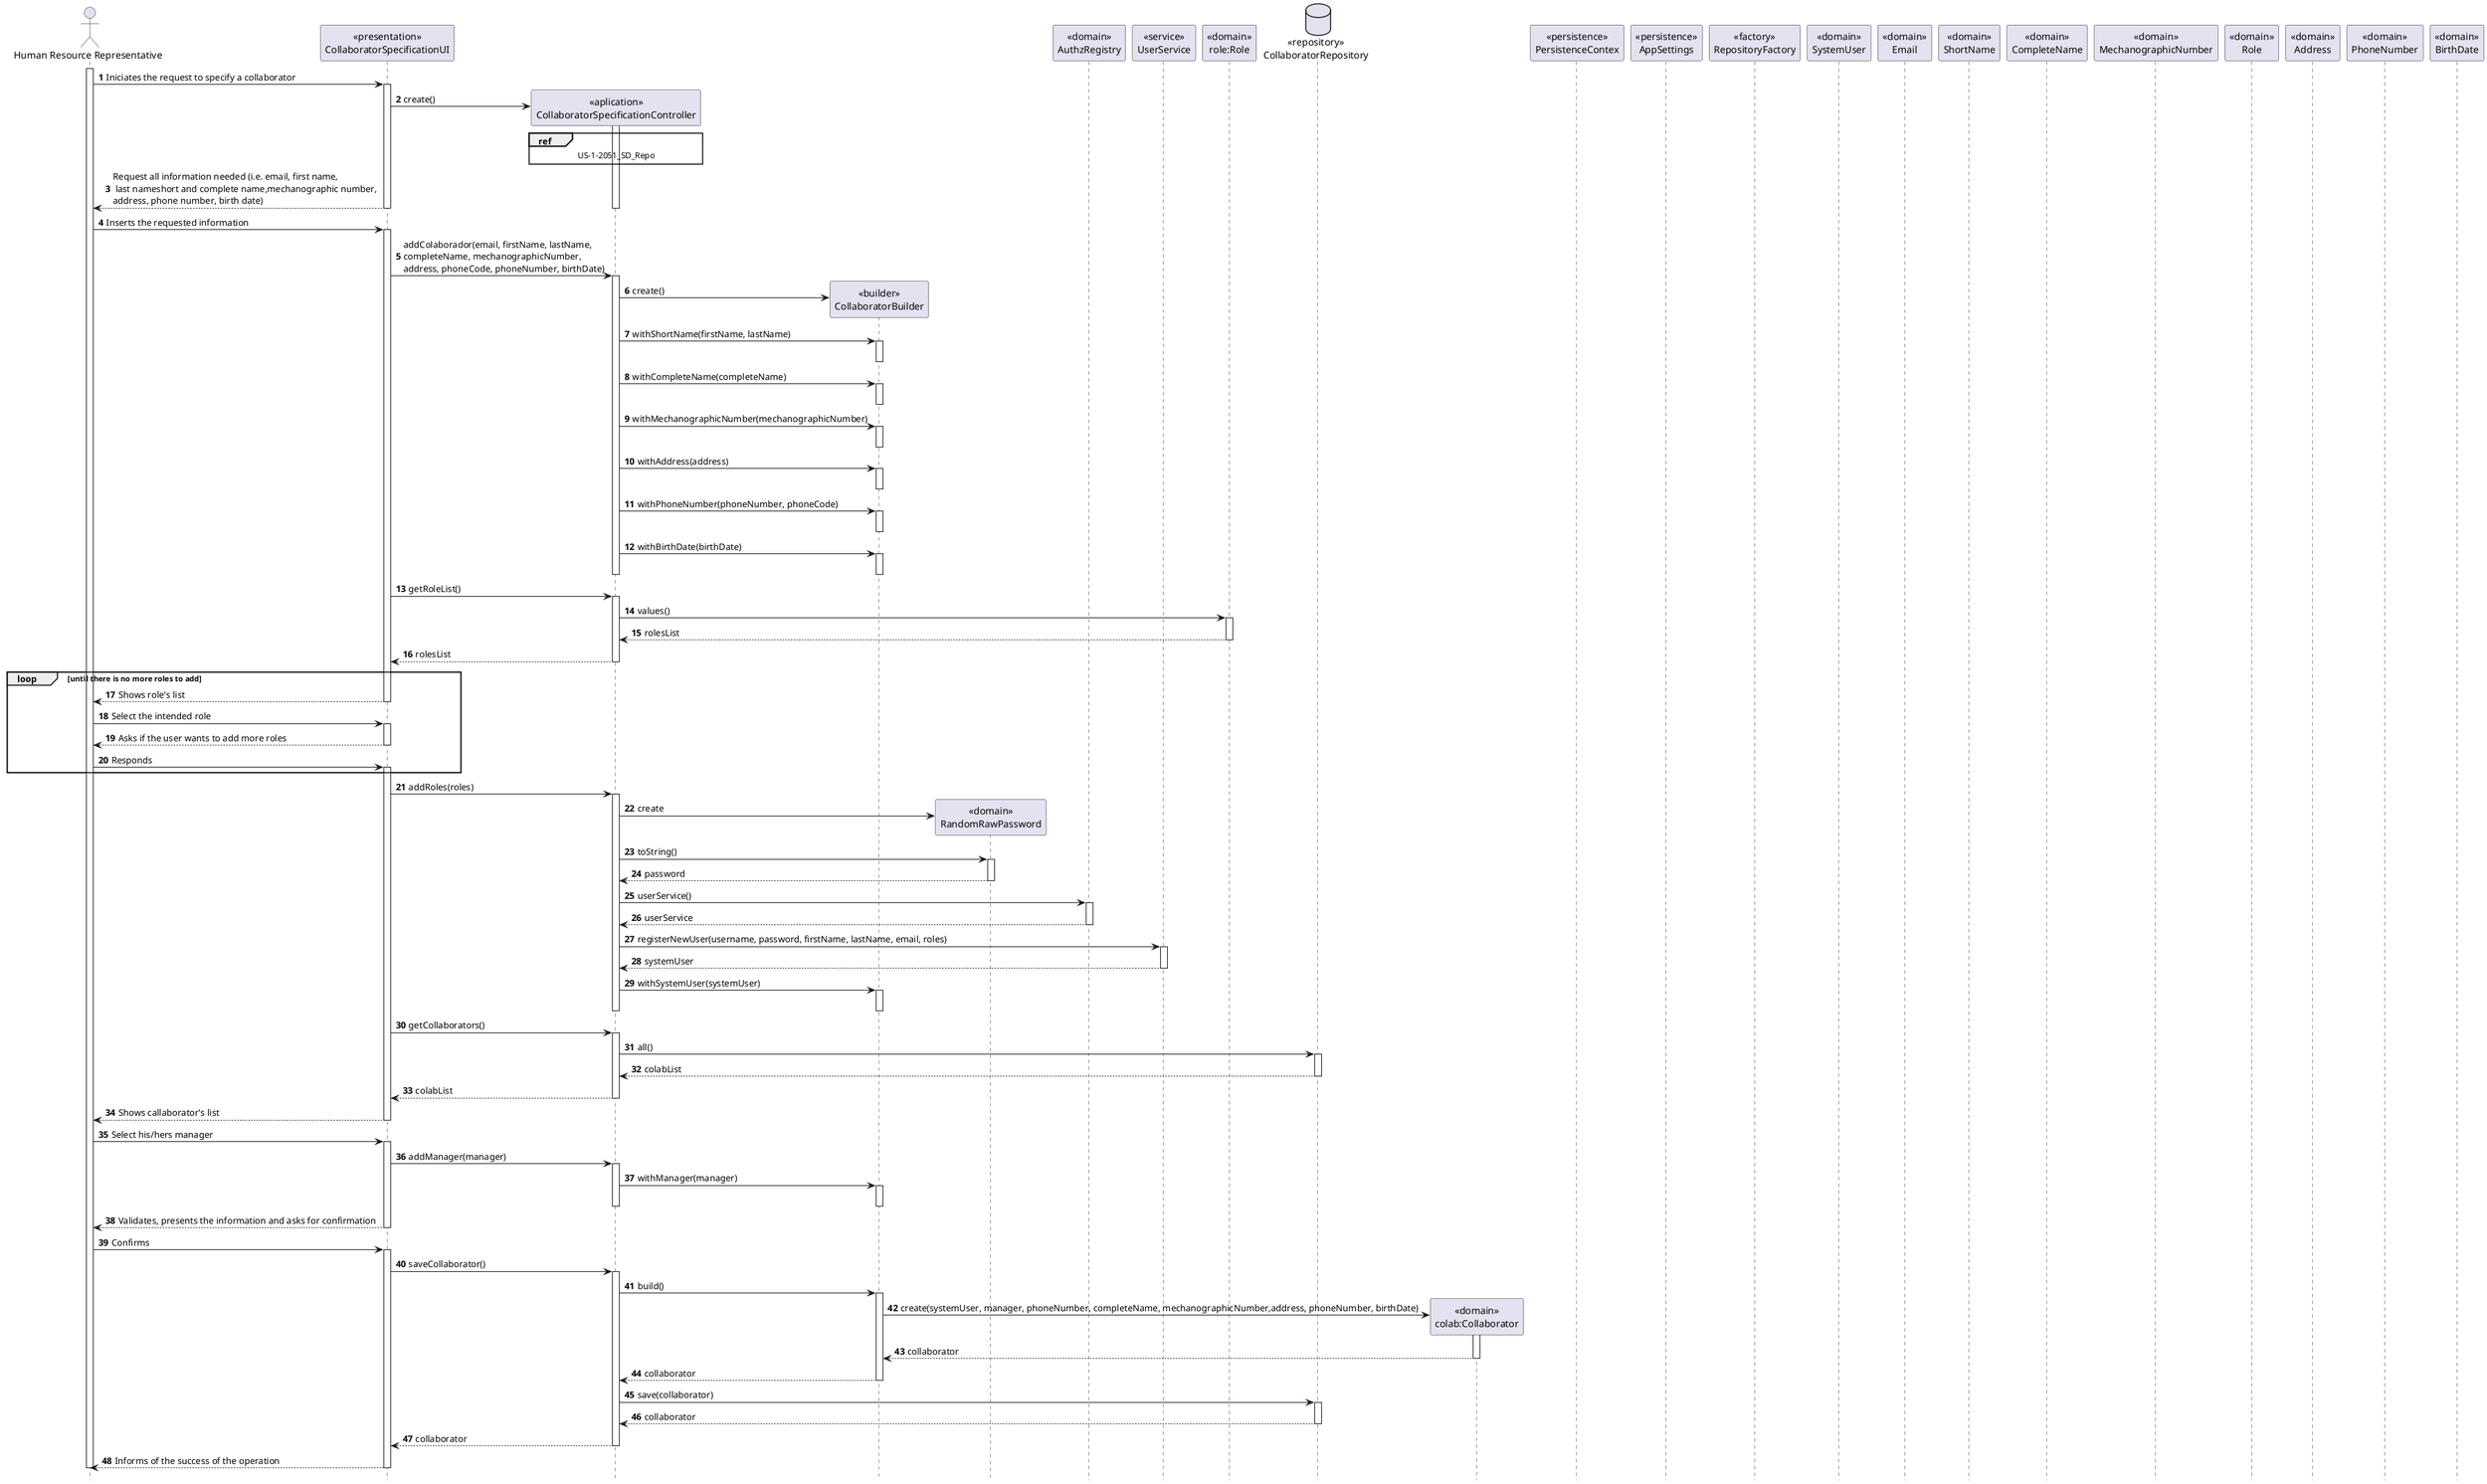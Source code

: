 @startuml
autonumber
hide footbox

actor "Human Resource Representative" as HRR

participant "<<presentation>>\nCollaboratorSpecificationUI" as UI
participant "<<aplication>>\nCollaboratorSpecificationController" as CTRL
participant "<<builder>>\nCollaboratorBuilder" as CB
participant "<<domain>>\nRandomRawPassword" as PASS
participant "<<domain>>\nAuthzRegistry" as AUTH
participant "<<service>>\nUserService" as US
participant "<<domain>>\nrole:Role" as ROLE
database "<<repository>>\nCollaboratorRepository" as CR
participant "<<domain>>\ncolab:Collaborator" as COLAB
participant "<<persistence>>\nPersistenceContex" as PC
participant "<<persistence>>\nAppSettings" as AS
participant "<<factory>>\nRepositoryFactory" as RF
participant "<<domain>>\nSystemUser" as U
participant "<<domain>>\nEmail" as EM
participant "<<domain>>\nShortName" as SN
participant "<<domain>>\nCompleteName" as CN
participant "<<domain>>\nMechanographicNumber" as MN
participant "<<domain>>\nRole" as R
participant "<<domain>>\nAddress" as A
participant "<<domain>>\nPhoneNumber" as PN
participant "<<domain>>\nBirthDate" as BD

activate HRR

HRR-> UI : Iniciates the request to specify a collaborator
activate UI

UI-> CTRL** : create()
activate CTRL
ref over CTRL
US-1-2051_SD_Repo
end ref

UI --> HRR: Request all information needed (i.e. email, first name,\n last nameshort and complete name,mechanographic number, \naddress, phone number, birth date)
deactivate CTRL
deactivate UI
HRR-> UI : Inserts the requested information
activate UI
UI-> CTRL : addColaborador(email, firstName, lastName,\ncompleteName, mechanographicNumber,\naddress, phoneCode, phoneNumber, birthDate)
activate CTRL

CTRL-> CB** : create()
CTRL-> CB : withShortName(firstName, lastName)
activate CB
deactivate CB
CTRL-> CB : withCompleteName(completeName)
activate CB
deactivate CB
CTRL-> CB : withMechanographicNumber(mechanographicNumber)
activate CB
deactivate CB
CTRL-> CB : withAddress(address)
activate CB
deactivate CB
CTRL-> CB : withPhoneNumber(phoneNumber, phoneCode)
activate CB
deactivate CB
CTRL-> CB : withBirthDate(birthDate)
activate CB
deactivate CB
deactivate CTRL

UI-> CTRL : getRoleList()
activate CTRL

CTRL-> ROLE : values()
activate ROLE

ROLE--> CTRL : rolesList
deactivate ROLE
CTRL--> UI : rolesList
deactivate CTRL

loop until there is no more roles to add
UI --> HRR: Shows role's list
deactivate UI

HRR-> UI : Select the intended role
activate UI

UI --> HRR: Asks if the user wants to add more roles
deactivate UI

HRR-> UI : Responds
activate UI
end

UI-> CTRL : addRoles(roles)
activate CTRL

CTRL-> PASS** : create
CTRL-> PASS : toString()
activate PASS

PASS--> CTRL : password
deactivate PASS

CTRL-> AUTH : userService()
activate AUTH

AUTH --> CTRL : userService
deactivate AUTH

CTRL-> US : registerNewUser(username, password, firstName, lastName, email, roles)
activate US

US --> CTRL : systemUser
deactivate US

CTRL-> CB : withSystemUser(systemUser)
activate CB
deactivate CB
deactivate CTRL

UI-> CTRL : getCollaborators()
activate CTRL
CTRL-> CR : all()
activate CR

CR--> CTRL : colabList
deactivate CR

CTRL--> UI : colabList
deactivate CTRL
deactivate CR

UI --> HRR: Shows callaborator's list
deactivate UI

HRR-> UI : Select his/hers manager
activate UI

UI-> CTRL : addManager(manager)
activate CTRL

CTRL -> CB : withManager(manager)
activate CB
deactivate CB
deactivate CTRL

UI --> HRR: Validates, presents the information and asks for confirmation
deactivate UI

deactivate UI
HRR-> UI : Confirms
activate UI

UI-> CTRL : saveCollaborator()
activate CTRL

CTRL-> CB : build()
activate CB
CB-> COLAB** : create(systemUser, manager, phoneNumber, completeName, mechanographicNumber,address, phoneNumber, birthDate)
activate COLAB

COLAB --> CB : collaborator
deactivate COLAB
CB --> CTRL : collaborator
deactivate CB

CTRL-> CR : save(collaborator)
activate CR
CR --> CTRL : collaborator
deactivate CR
CTRL --> UI : collaborator
deactivate CTRL

UI --> HRR: Informs of the success of the operation
deactivate UI
deactivate HRR

@enduml
